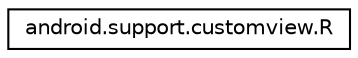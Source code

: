 digraph "Graphical Class Hierarchy"
{
 // LATEX_PDF_SIZE
  edge [fontname="Helvetica",fontsize="10",labelfontname="Helvetica",labelfontsize="10"];
  node [fontname="Helvetica",fontsize="10",shape=record];
  rankdir="LR";
  Node0 [label="android.support.customview.R",height=0.2,width=0.4,color="black", fillcolor="white", style="filled",URL="$classandroid_1_1support_1_1customview_1_1_r.html",tooltip=" "];
}
